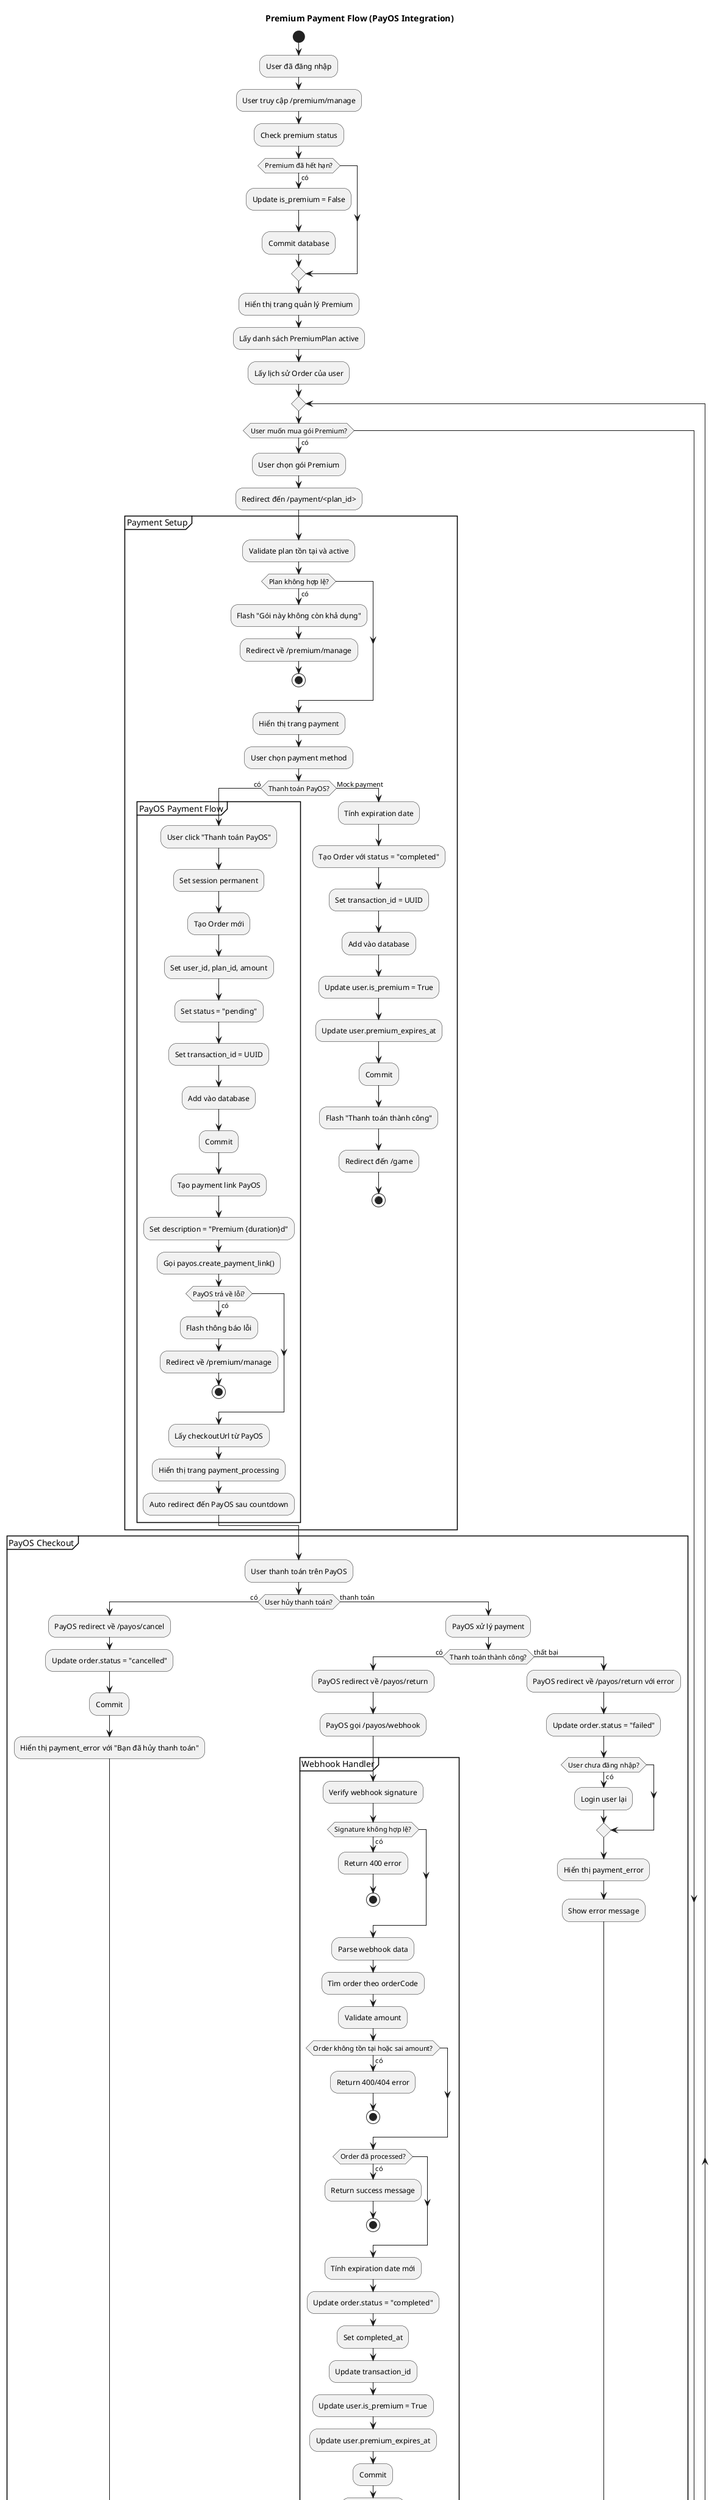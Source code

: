 @startuml Premium Payment Flow
title Premium Payment Flow (PayOS Integration)

start

:User đã đăng nhập;
:User truy cập /premium/manage;
:Check premium status;

if (Premium đã hết hạn?) then (có)
  :Update is_premium = False;
  :Commit database;
endif

:Hiển thị trang quản lý Premium;
:Lấy danh sách PremiumPlan active;
:Lấy lịch sử Order của user;

repeat
  if (User muốn mua gói Premium?) then (có)
    :User chọn gói Premium;
    :Redirect đến /payment/<plan_id>;
    
    partition "Payment Setup" {
      :Validate plan tồn tại và active;
      if (Plan không hợp lệ?) then (có)
        :Flash "Gói này không còn khả dụng";
        :Redirect về /premium/manage;
        stop
      endif
      
      :Hiển thị trang payment;
      :User chọn payment method;
      
      if (Thanh toán PayOS?) then (có)
        partition "PayOS Payment Flow" {
          :User click "Thanh toán PayOS";
          :Set session permanent;
          :Tạo Order mới;
          :Set user_id, plan_id, amount;
          :Set status = "pending";
          :Set transaction_id = UUID;
          :Add vào database;
          :Commit;
          
          :Tạo payment link PayOS;
          :Set description = "Premium {duration}d";
          :Gọi payos.create_payment_link();
          
          if (PayOS trả về lỗi?) then (có)
            :Flash thông báo lỗi;
            :Redirect về /premium/manage;
            stop
          endif
          
          :Lấy checkoutUrl từ PayOS;
          :Hiển thị trang payment_processing;
          :Auto redirect đến PayOS sau countdown;
        }
      else (Mock payment)
        :Tính expiration date;
        :Tạo Order với status = "completed";
        :Set transaction_id = UUID;
        :Add vào database;
        :Update user.is_premium = True;
        :Update user.premium_expires_at;
        :Commit;
        :Flash "Thanh toán thành công";
        :Redirect đến /game;
        stop
      endif
    }
    
    partition "PayOS Checkout" {
      :User thanh toán trên PayOS;
      
      if (User hủy thanh toán?) then (có)
        :PayOS redirect về /payos/cancel;
        :Update order.status = "cancelled";
        :Commit;
        :Hiển thị payment_error với "Bạn đã hủy thanh toán";
      else (thanh toán)
        :PayOS xử lý payment;
        
        if (Thanh toán thành công?) then (có)
          :PayOS redirect về /payos/return;
          :PayOS gọi /payos/webhook;
          
          partition "Webhook Handler" {
            :Verify webhook signature;
            if (Signature không hợp lệ?) then (có)
              :Return 400 error;
              stop
            endif
            
            :Parse webhook data;
            :Tìm order theo orderCode;
            :Validate amount;
            
            if (Order không tồn tại hoặc sai amount?) then (có)
              :Return 400/404 error;
              stop
            endif
            
            if (Order đã processed?) then (có)
              :Return success message;
              stop
            endif
            
            :Tính expiration date mới;
            :Update order.status = "completed";
            :Set completed_at;
            :Update transaction_id;
            :Update user.is_premium = True;
            :Update user.premium_expires_at;
            :Commit;
            :Return success;
          }
          
          partition "Return Handler" {
            :Verify payment code = "00";
            :Verify status = "PAID";
            :Tìm order;
            :Kiểm tra order.status = "pending";
            
            if (Order hợp lệ?) then (có)
              :Tính expiration date mới;
              :Update order.status = "completed";
              :Set completed_at;
              :Update user.is_premium = True;
              :Update user.premium_expires_at;
              :Commit;
              
              if (User chưa đăng nhập?) then (có)
                :Login user lại;
                :Set session permanent;
              endif
              
              :Hiển thị payment_success;
              :Hiển thị plan info, duration, amount;
              :User click "Về game";
              :Redirect đến /game;
              stop
            else (không hợp lệ)
              :Flash "Đơn hàng không hợp lệ";
              :Redirect đến /game;
              stop
            endif
          }
        else (thất bại)
          :PayOS redirect về /payos/return với error;
          :Update order.status = "failed";
          
          if (User chưa đăng nhập?) then (có)
            :Login user lại;
          endif
          
          :Hiển thị payment_error;
          :Show error message;
        endif
      endif
    }
  endif
  
  if (User muốn hủy Premium?) then (có)
    :Gọi API /api/premium/cancel;
    :Check user có Premium?;
    if (Không có Premium?) then (có)
      :Return error "Bạn chưa có Premium";
      stop
    endif
    
    :Tạo cancel_order để ghi log;
    :Set status = "cancelled";
    :Set amount = 0;
    :Add vào database;
    :Update user.is_premium = False;
    :Set user.premium_expires_at = None;
    :Commit;
    :Return success "Premium đã được hủy";
  endif
  
repeat while (User vẫn ở trang premium manage?)

stop

@enduml

